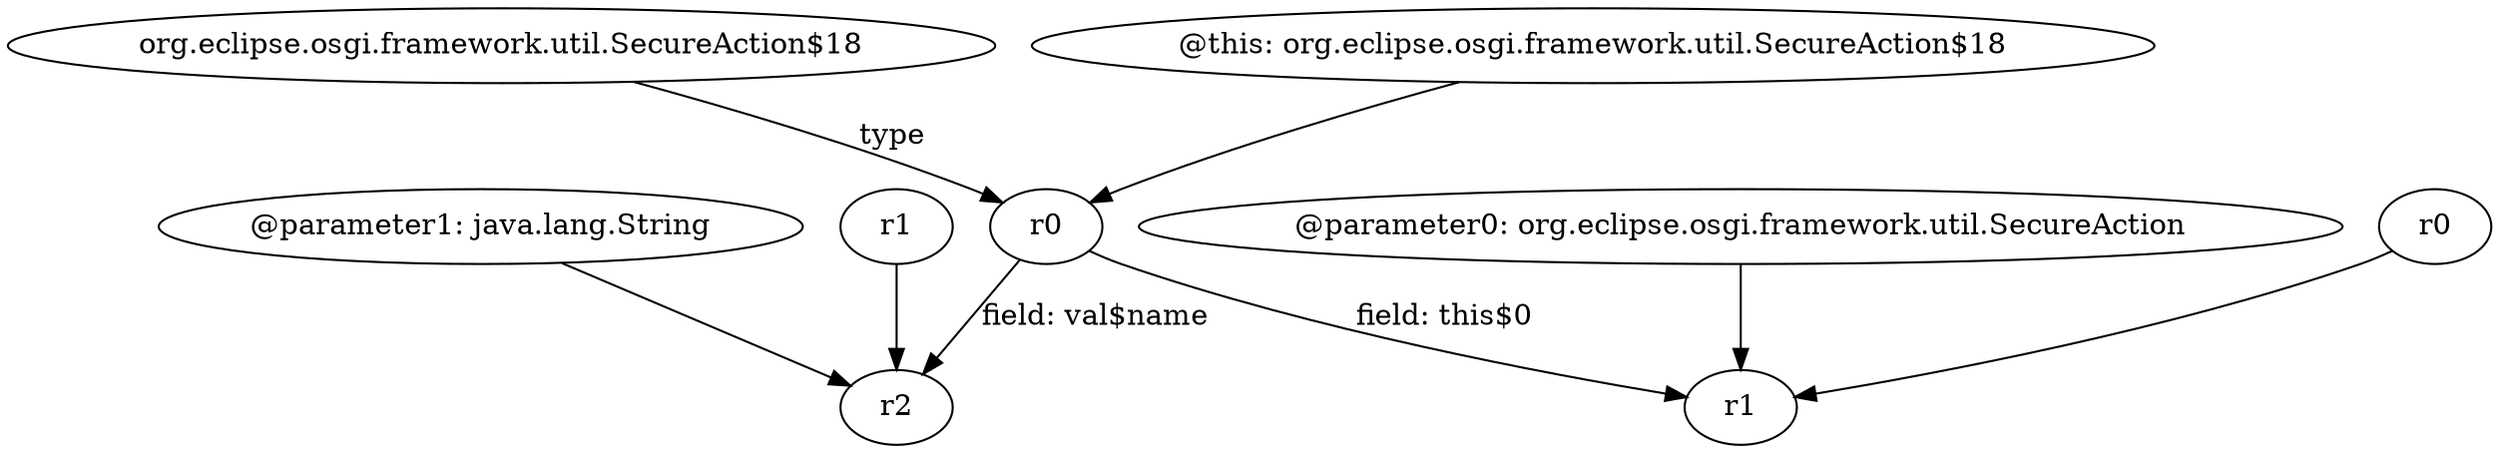 digraph g {
0[label="r0"]
1[label="r2"]
0->1[label="field: val$name"]
2[label="org.eclipse.osgi.framework.util.SecureAction$18"]
2->0[label="type"]
3[label="r1"]
3->1[label=""]
4[label="@parameter0: org.eclipse.osgi.framework.util.SecureAction"]
5[label="r1"]
4->5[label=""]
6[label="@parameter1: java.lang.String"]
6->1[label=""]
0->5[label="field: this$0"]
7[label="@this: org.eclipse.osgi.framework.util.SecureAction$18"]
7->0[label=""]
8[label="r0"]
8->5[label=""]
}